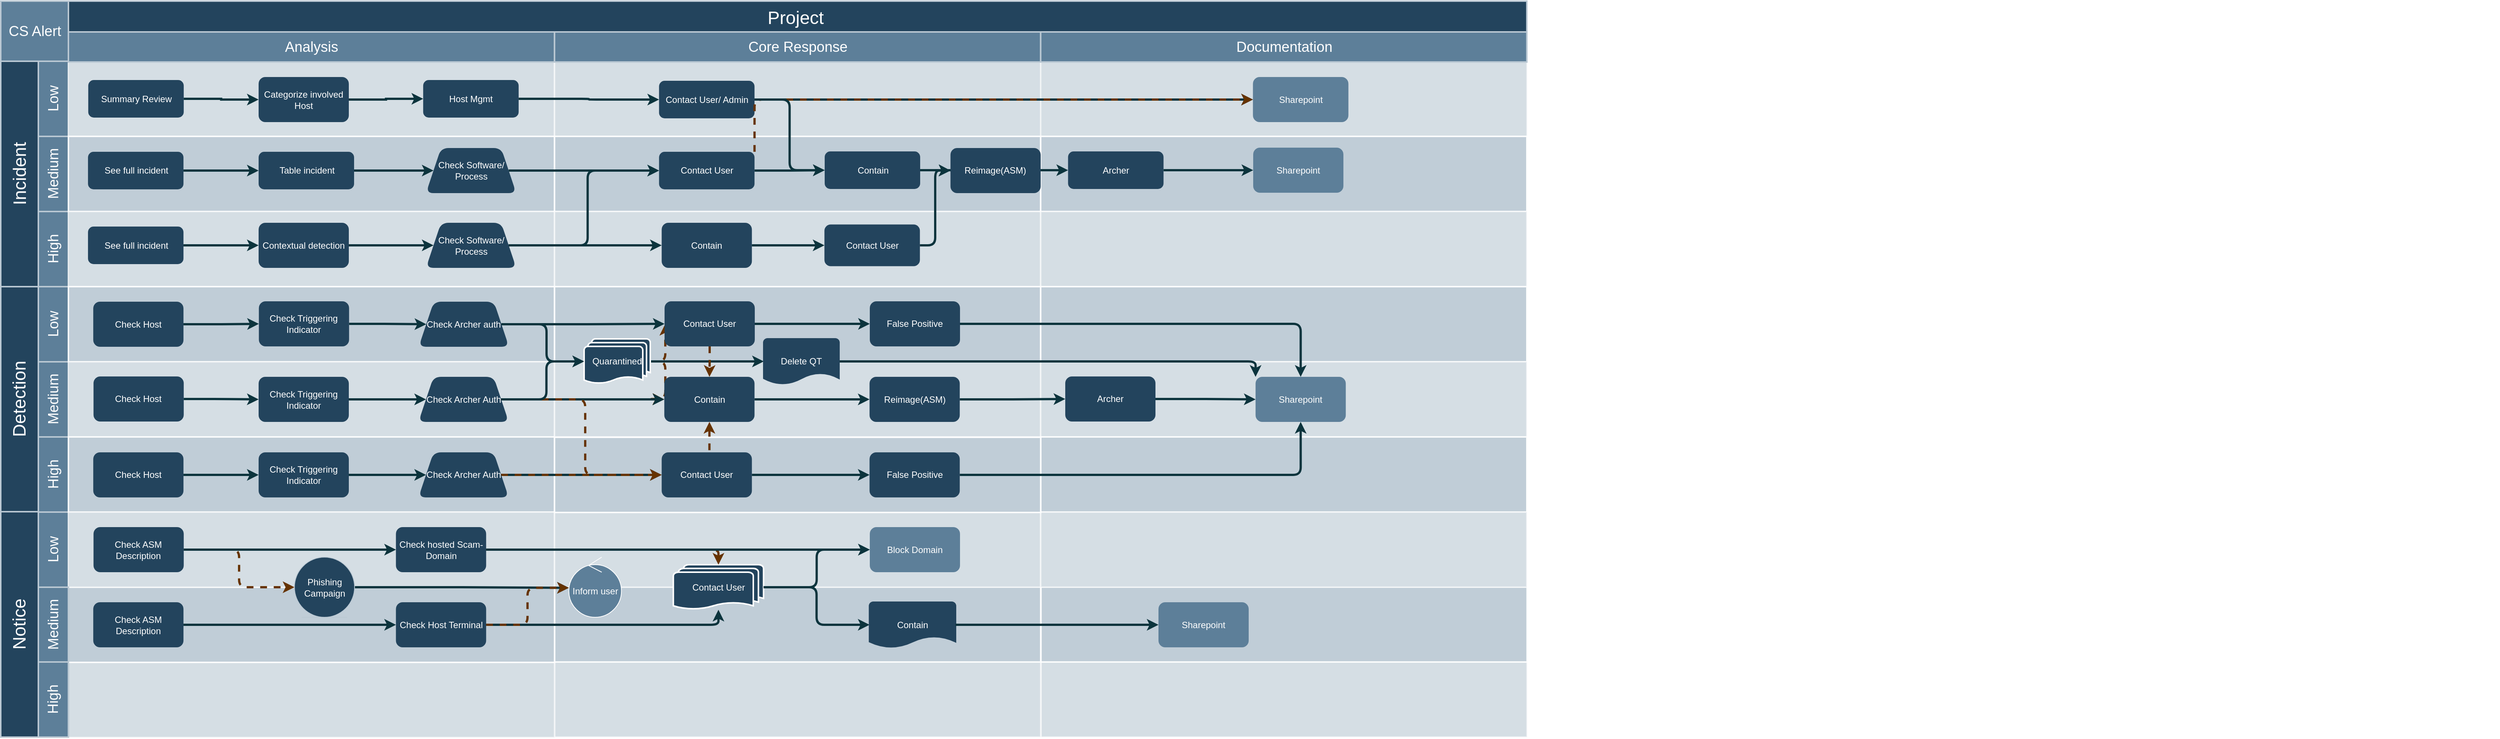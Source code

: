 <mxfile version="21.6.5" type="github">
  <diagram id="6a731a19-8d31-9384-78a2-239565b7b9f0" name="Page-1">
    <mxGraphModel dx="1195" dy="-175" grid="1" gridSize="10" guides="1" tooltips="1" connect="1" arrows="1" fold="1" page="1" pageScale="1" pageWidth="1169" pageHeight="827" background="none" math="0" shadow="0">
      <root>
        <mxCell id="0" />
        <mxCell id="1" parent="0" />
        <mxCell id="Bg-LwxP5u8JBHM3GzIbE-152" value="" style="strokeColor=#FFFFFF;fillColor=#BAC8D3;fontSize=18;strokeWidth=2;fontFamily=Helvetica;html=1;opacity=60;" vertex="1" parent="1">
          <mxGeometry x="1537.67" y="1730" width="646.667" height="100" as="geometry" />
        </mxCell>
        <mxCell id="Bg-LwxP5u8JBHM3GzIbE-149" value="" style="strokeColor=#FFFFFF;fillColor=#BAC8D3;fontSize=18;strokeWidth=2;fontFamily=Helvetica;html=1;opacity=90;" vertex="1" parent="1">
          <mxGeometry x="1537.67" y="1630" width="646.667" height="100" as="geometry" />
        </mxCell>
        <mxCell id="Bg-LwxP5u8JBHM3GzIbE-151" value="" style="strokeColor=#FFFFFF;fillColor=#BAC8D3;fontSize=18;strokeWidth=2;fontFamily=Helvetica;html=1;opacity=60;" vertex="1" parent="1">
          <mxGeometry x="890.67" y="1730" width="646.667" height="100" as="geometry" />
        </mxCell>
        <mxCell id="Bg-LwxP5u8JBHM3GzIbE-148" value="" style="strokeColor=#FFFFFF;fillColor=#BAC8D3;fontSize=18;strokeWidth=2;fontFamily=Helvetica;html=1;opacity=90;" vertex="1" parent="1">
          <mxGeometry x="890.67" y="1630" width="646.667" height="100" as="geometry" />
        </mxCell>
        <mxCell id="Bg-LwxP5u8JBHM3GzIbE-146" value="" style="strokeColor=#FFFFFF;fillColor=#BAC8D3;fontSize=18;strokeWidth=2;fontFamily=Helvetica;html=1;opacity=60;" vertex="1" parent="1">
          <mxGeometry x="244" y="1730.5" width="646.667" height="100" as="geometry" />
        </mxCell>
        <mxCell id="Bg-LwxP5u8JBHM3GzIbE-144" value="" style="strokeColor=#FFFFFF;fillColor=#BAC8D3;fontSize=18;strokeWidth=2;fontFamily=Helvetica;html=1;opacity=90;" vertex="1" parent="1">
          <mxGeometry x="244" y="1630.5" width="646.667" height="100" as="geometry" />
        </mxCell>
        <mxCell id="56" value="Project&#xa;" style="strokeColor=#BAC8D3;fillColor=#23445D;fontSize=24;strokeWidth=2;fontFamily=Helvetica;html=1;fontColor=#FFFFFF;fontStyle=0;spacingBottom=8;spacingRight=0;spacingLeft=83;" parent="1" vertex="1">
          <mxGeometry x="154" y="850.5" width="2030" height="80" as="geometry" />
        </mxCell>
        <mxCell id="57" value="Incident" style="strokeColor=#BAC8D3;fillColor=#23445D;fontSize=24;strokeWidth=2;horizontal=0;fontFamily=Helvetica;html=1;fontColor=#FFFFFF;fontStyle=0" parent="1" vertex="1">
          <mxGeometry x="154" y="930.5" width="50" height="300" as="geometry" />
        </mxCell>
        <mxCell id="58" value="Low" style="strokeColor=#BAC8D3;fillColor=#5d7f99;fontSize=19;strokeWidth=2;horizontal=0;fontFamily=Helvetica;html=1;labelBackgroundColor=none;fontColor=#FFFFFF;" parent="1" vertex="1">
          <mxGeometry x="204" y="930.5" width="40" height="100" as="geometry" />
        </mxCell>
        <mxCell id="59" value="CS Alert" style="strokeColor=#BAC8D3;fillColor=#5d7f99;fontSize=19;strokeWidth=2;fontFamily=Helvetica;html=1;labelBackgroundColor=none;fontColor=#FFFFFF;" parent="1" vertex="1">
          <mxGeometry x="154" y="850.5" width="90" height="80" as="geometry" />
        </mxCell>
        <mxCell id="60" value="Medium" style="strokeColor=#BAC8D3;fillColor=#5d7f99;fontSize=19;strokeWidth=2;horizontal=0;fontFamily=Helvetica;html=1;labelBackgroundColor=none;fontColor=#FFFFFF;" parent="1" vertex="1">
          <mxGeometry x="204" y="1030.5" width="40" height="100" as="geometry" />
        </mxCell>
        <mxCell id="61" value="High" style="strokeColor=#BAC8D3;fillColor=#5d7f99;fontSize=19;strokeWidth=2;horizontal=0;fontFamily=Helvetica;html=1;labelBackgroundColor=none;fontColor=#FFFFFF;" parent="1" vertex="1">
          <mxGeometry x="204" y="1130.5" width="40" height="100" as="geometry" />
        </mxCell>
        <mxCell id="62" value="Medium" style="strokeColor=#BAC8D3;fillColor=#5d7f99;fontSize=19;strokeWidth=2;horizontal=0;fontFamily=Helvetica;html=1;labelBackgroundColor=none;fontColor=#FFFFFF;" parent="1" vertex="1">
          <mxGeometry x="204" y="1330.5" width="40" height="100" as="geometry" />
        </mxCell>
        <mxCell id="63" value="Low" style="strokeColor=#BAC8D3;fillColor=#5d7f99;fontSize=19;strokeWidth=2;horizontal=0;fontFamily=Helvetica;html=1;labelBackgroundColor=none;fontColor=#FFFFFF;" parent="1" vertex="1">
          <mxGeometry x="204" y="1230.5" width="40" height="100" as="geometry" />
        </mxCell>
        <mxCell id="64" value="Detection" style="strokeColor=#BAC8D3;fillColor=#23445D;fontSize=24;strokeWidth=2;horizontal=0;fontFamily=Helvetica;html=1;fontColor=#FFFFFF;fontStyle=0" parent="1" vertex="1">
          <mxGeometry x="154" y="1230.5" width="50" height="299.5" as="geometry" />
        </mxCell>
        <mxCell id="65" value="Low" style="strokeColor=#BAC8D3;fillColor=#5d7f99;fontSize=19;strokeWidth=2;horizontal=0;fontFamily=Helvetica;html=1;labelBackgroundColor=none;fontColor=#FFFFFF;" parent="1" vertex="1">
          <mxGeometry x="204" y="1530.5" width="40" height="100" as="geometry" />
        </mxCell>
        <mxCell id="66" value="High" style="strokeColor=#BAC8D3;fillColor=#5d7f99;fontSize=19;strokeWidth=2;horizontal=0;fontFamily=Helvetica;html=1;labelBackgroundColor=none;fontColor=#FFFFFF;" parent="1" vertex="1">
          <mxGeometry x="204" y="1430.5" width="40" height="100" as="geometry" />
        </mxCell>
        <mxCell id="67" value="Notice" style="strokeColor=#BAC8D3;fillColor=#23445D;fontSize=24;strokeWidth=2;horizontal=0;fontFamily=Helvetica;html=1;fontColor=#FFFFFF;fontStyle=0" parent="1" vertex="1">
          <mxGeometry x="154" y="1530" width="50" height="300" as="geometry" />
        </mxCell>
        <mxCell id="68" value="" style="strokeColor=#FFFFFF;fillColor=#BAC8D3;fontSize=18;strokeWidth=2;fontFamily=Helvetica;html=1;opacity=60;" parent="1" vertex="1">
          <mxGeometry x="244" y="930.5" width="646.667" height="100" as="geometry" />
        </mxCell>
        <mxCell id="69" value="" style="strokeColor=#FFFFFF;fillColor=#BAC8D3;fontSize=18;strokeWidth=2;fontFamily=Helvetica;html=1;opacity=90;" parent="1" vertex="1">
          <mxGeometry x="244" y="1030.5" width="646.667" height="100" as="geometry" />
        </mxCell>
        <mxCell id="70" value="" style="strokeColor=#FFFFFF;fillColor=#BAC8D3;fontSize=18;strokeWidth=2;fontFamily=Helvetica;html=1;opacity=60;" parent="1" vertex="1">
          <mxGeometry x="244" y="1130.5" width="646.667" height="100" as="geometry" />
        </mxCell>
        <mxCell id="71" value="" style="strokeColor=#FFFFFF;fillColor=#BAC8D3;fontSize=18;strokeWidth=2;fontFamily=Helvetica;html=1;opacity=90;" parent="1" vertex="1">
          <mxGeometry x="244" y="1230.5" width="646.667" height="100" as="geometry" />
        </mxCell>
        <mxCell id="72" value="" style="strokeColor=#FFFFFF;fillColor=#BAC8D3;fontSize=18;strokeWidth=2;fontFamily=Helvetica;html=1;opacity=60;" parent="1" vertex="1">
          <mxGeometry x="244" y="1330.5" width="646.667" height="100" as="geometry" />
        </mxCell>
        <mxCell id="73" value="" style="strokeColor=#FFFFFF;fillColor=#BAC8D3;fontSize=18;strokeWidth=2;fontFamily=Helvetica;html=1;opacity=90;" parent="1" vertex="1">
          <mxGeometry x="244" y="1430.5" width="646.667" height="100" as="geometry" />
        </mxCell>
        <mxCell id="74" value="" style="strokeColor=#FFFFFF;fillColor=#BAC8D3;fontSize=18;strokeWidth=2;fontFamily=Helvetica;html=1;opacity=60;" parent="1" vertex="1">
          <mxGeometry x="244" y="1530.5" width="646.667" height="100" as="geometry" />
        </mxCell>
        <mxCell id="75" value="" style="strokeColor=#FFFFFF;fillColor=#BAC8D3;fontSize=18;strokeWidth=2;fontFamily=Helvetica;html=1;opacity=60;" parent="1" vertex="1">
          <mxGeometry x="890.667" y="930.5" width="647" height="100" as="geometry" />
        </mxCell>
        <mxCell id="76" value="" style="strokeColor=#FFFFFF;fillColor=#BAC8D3;fontSize=18;strokeWidth=2;fontFamily=Helvetica;html=1;opacity=90;" parent="1" vertex="1">
          <mxGeometry x="890.667" y="1030.5" width="646.667" height="100" as="geometry" />
        </mxCell>
        <mxCell id="77" value="" style="strokeColor=#FFFFFF;fillColor=#BAC8D3;fontSize=18;strokeWidth=2;fontFamily=Helvetica;html=1;opacity=60;" parent="1" vertex="1">
          <mxGeometry x="890.667" y="1130.5" width="646.667" height="100" as="geometry" />
        </mxCell>
        <mxCell id="78" value="" style="strokeColor=#FFFFFF;fillColor=#BAC8D3;fontSize=18;strokeWidth=2;fontFamily=Helvetica;html=1;opacity=90;" parent="1" vertex="1">
          <mxGeometry x="890.667" y="1230.5" width="646.667" height="100" as="geometry" />
        </mxCell>
        <mxCell id="79" value="" style="strokeColor=#FFFFFF;fillColor=#BAC8D3;fontSize=18;strokeWidth=2;fontFamily=Helvetica;html=1;opacity=60;" parent="1" vertex="1">
          <mxGeometry x="890.667" y="1330.5" width="646.667" height="100" as="geometry" />
        </mxCell>
        <mxCell id="81" value="" style="strokeColor=#FFFFFF;fillColor=#BAC8D3;fontSize=18;strokeWidth=2;fontFamily=Helvetica;html=1;opacity=60;fontStyle=4" parent="1" vertex="1">
          <mxGeometry x="890.667" y="1530.5" width="646.667" height="100" as="geometry" />
        </mxCell>
        <mxCell id="82" value="" style="strokeColor=#FFFFFF;fillColor=#BAC8D3;fontSize=18;strokeWidth=2;fontFamily=Helvetica;html=1;opacity=60;" parent="1" vertex="1">
          <mxGeometry x="1537.333" y="930.5" width="647" height="100" as="geometry" />
        </mxCell>
        <mxCell id="83" value="" style="strokeColor=#FFFFFF;fillColor=#BAC8D3;fontSize=18;strokeWidth=2;fontFamily=Helvetica;html=1;opacity=90;" parent="1" vertex="1">
          <mxGeometry x="1537.333" y="1030.5" width="646.667" height="100" as="geometry" />
        </mxCell>
        <mxCell id="84" value="" style="strokeColor=#FFFFFF;fillColor=#BAC8D3;fontSize=18;strokeWidth=2;fontFamily=Helvetica;html=1;opacity=60;" parent="1" vertex="1">
          <mxGeometry x="1537.333" y="1130.5" width="646.667" height="100" as="geometry" />
        </mxCell>
        <mxCell id="85" value="" style="strokeColor=#FFFFFF;fillColor=#BAC8D3;fontSize=18;strokeWidth=2;fontFamily=Helvetica;html=1;opacity=90;" parent="1" vertex="1">
          <mxGeometry x="1537.333" y="1230.5" width="646.667" height="100" as="geometry" />
        </mxCell>
        <mxCell id="86" value="" style="strokeColor=#FFFFFF;fillColor=#BAC8D3;fontSize=18;strokeWidth=2;fontFamily=Helvetica;html=1;opacity=60;" parent="1" vertex="1">
          <mxGeometry x="1537.333" y="1330.5" width="646.667" height="100" as="geometry" />
        </mxCell>
        <mxCell id="87" value="" style="strokeColor=#FFFFFF;fillColor=#BAC8D3;fontSize=18;strokeWidth=2;fontFamily=Helvetica;html=1;opacity=90;" parent="1" vertex="1">
          <mxGeometry x="1537.333" y="1430.5" width="646.667" height="100" as="geometry" />
        </mxCell>
        <mxCell id="88" value="" style="strokeColor=#FFFFFF;fillColor=#BAC8D3;fontSize=18;strokeWidth=2;fontFamily=Helvetica;html=1;opacity=60;fontStyle=4" parent="1" vertex="1">
          <mxGeometry x="1537.333" y="1530.5" width="646.667" height="100" as="geometry" />
        </mxCell>
        <mxCell id="Bg-LwxP5u8JBHM3GzIbE-156" value="" style="edgeStyle=orthogonalEdgeStyle;rounded=0;orthogonalLoop=1;jettySize=auto;html=1;strokeWidth=3;strokeColor=#0C343D;" edge="1" parent="1" source="90" target="Bg-LwxP5u8JBHM3GzIbE-155">
          <mxGeometry relative="1" as="geometry" />
        </mxCell>
        <mxCell id="90" value="&lt;font color=&quot;#FFFFFF&quot;&gt;Summary Review &lt;/font&gt;" style="rounded=1;fillColor=#23445D;strokeColor=none;strokeWidth=2;fontFamily=Helvetica;html=1;gradientColor=none;" parent="1" vertex="1">
          <mxGeometry x="270.395" y="955.5" width="127" height="50" as="geometry" />
        </mxCell>
        <mxCell id="91" value="&lt;font color=&quot;#FFFFFF&quot;&gt;Host Mgmt&lt;span style=&quot;white-space: pre;&quot;&gt;&lt;/span&gt;&lt;/font&gt;" style="rounded=1;fillColor=#23445D;strokeColor=none;strokeWidth=2;fontFamily=Helvetica;html=1;gradientColor=none;" parent="1" vertex="1">
          <mxGeometry x="715.905" y="955.5" width="127" height="50" as="geometry" />
        </mxCell>
        <mxCell id="Bg-LwxP5u8JBHM3GzIbE-256" value="" style="edgeStyle=orthogonalEdgeStyle;rounded=0;orthogonalLoop=1;jettySize=auto;html=1;strokeColor=#0C343D;strokeWidth=3;" edge="1" parent="1" source="97" target="Bg-LwxP5u8JBHM3GzIbE-255">
          <mxGeometry relative="1" as="geometry" />
        </mxCell>
        <mxCell id="97" value="&lt;font color=&quot;#FFFFFF&quot;&gt;Contain&lt;/font&gt;" style="rounded=1;fillColor=#23445D;strokeColor=none;strokeWidth=2;fontFamily=Helvetica;html=1;gradientColor=none;" parent="1" vertex="1">
          <mxGeometry x="1250.005" y="1050.5" width="127" height="50" as="geometry" />
        </mxCell>
        <mxCell id="Bg-LwxP5u8JBHM3GzIbE-413" style="edgeStyle=orthogonalEdgeStyle;rounded=1;orthogonalLoop=1;jettySize=auto;html=1;exitX=1;exitY=0.5;exitDx=0;exitDy=0;exitPerimeter=0;entryX=0;entryY=0.5;entryDx=0;entryDy=0;strokeColor=#663300;strokeWidth=3;dashed=1;" edge="1" parent="1" source="Bg-LwxP5u8JBHM3GzIbE-347" target="Bg-LwxP5u8JBHM3GzIbE-399">
          <mxGeometry relative="1" as="geometry" />
        </mxCell>
        <mxCell id="133" value="" style="edgeStyle=elbowEdgeStyle;elbow=horizontal;strokeWidth=3;strokeColor=#0C343D;fontFamily=Helvetica;html=1;" parent="1" source="97" target="108" edge="1">
          <mxGeometry x="6.449" y="830.5" width="131.973" height="100" as="geometry">
            <mxPoint x="6.449" y="930.5" as="sourcePoint" />
            <mxPoint x="138.422" y="830.5" as="targetPoint" />
          </mxGeometry>
        </mxCell>
        <mxCell id="140" value="" style="group" parent="1" vertex="1" connectable="0">
          <mxGeometry x="244" y="891.5" width="3233.33" height="819" as="geometry" />
        </mxCell>
        <mxCell id="80" value="" style="strokeColor=#FFFFFF;fillColor=#BAC8D3;fontSize=18;strokeWidth=2;fontFamily=Helvetica;html=1;opacity=90;" parent="140" vertex="1">
          <mxGeometry x="646.657" y="539.5" width="646.667" height="100" as="geometry" />
        </mxCell>
        <mxCell id="141" value="Analysis" style="strokeColor=#BAC8D3;fillColor=#5d7f99;fontSize=19;strokeWidth=2;fontFamily=Helvetica;html=1;labelBackgroundColor=none;fontColor=#FFFFFF;" parent="140" vertex="1">
          <mxGeometry width="646.666" height="40" as="geometry" />
        </mxCell>
        <mxCell id="142" value="Core Response" style="strokeColor=#BAC8D3;fillColor=#5d7f99;fontSize=19;strokeWidth=2;fontFamily=Helvetica;html=1;labelBackgroundColor=none;fontColor=#FFFFFF;" parent="140" vertex="1">
          <mxGeometry x="646.666" width="646.666" height="40" as="geometry" />
        </mxCell>
        <mxCell id="143" value="Reporting " style="strokeColor=#BAC8D3;fillColor=#5d7f99;fontSize=19;strokeWidth=2;fontFamily=Helvetica;html=1;labelBackgroundColor=none;fontColor=#FFFFFF;" parent="140" vertex="1">
          <mxGeometry x="1293.331" width="646.667" height="40" as="geometry" />
        </mxCell>
        <mxCell id="QCx148pyQ3E5ddYZ-PJV-160" value="" style="group" parent="140" vertex="1" connectable="0">
          <mxGeometry x="-0.01" width="646.667" height="40" as="geometry" />
        </mxCell>
        <mxCell id="QCx148pyQ3E5ddYZ-PJV-161" value="Analysis" style="strokeColor=#BAC8D3;fillColor=#5d7f99;fontSize=19;strokeWidth=2;fontFamily=Helvetica;html=1;labelBackgroundColor=none;fontColor=#FFFFFF;" parent="QCx148pyQ3E5ddYZ-PJV-160" vertex="1">
          <mxGeometry width="646.666" height="40" as="geometry" />
        </mxCell>
        <mxCell id="QCx148pyQ3E5ddYZ-PJV-162" value="Core Response" style="strokeColor=#BAC8D3;fillColor=#5d7f99;fontSize=19;strokeWidth=2;fontFamily=Helvetica;html=1;labelBackgroundColor=none;fontColor=#FFFFFF;" parent="QCx148pyQ3E5ddYZ-PJV-160" vertex="1">
          <mxGeometry x="646.666" width="646.666" height="40" as="geometry" />
        </mxCell>
        <mxCell id="QCx148pyQ3E5ddYZ-PJV-163" value="Documentation" style="strokeColor=#BAC8D3;fillColor=#5d7f99;fontSize=19;strokeWidth=2;fontFamily=Helvetica;html=1;labelBackgroundColor=none;fontColor=#FFFFFF;" parent="QCx148pyQ3E5ddYZ-PJV-160" vertex="1">
          <mxGeometry x="1293.331" width="646.667" height="40" as="geometry" />
        </mxCell>
        <mxCell id="Bg-LwxP5u8JBHM3GzIbE-155" value="&lt;font color=&quot;#FFFFFF&quot;&gt;Categorize involved Host&lt;/font&gt;" style="whiteSpace=wrap;html=1;fillColor=#23445D;strokeColor=none;rounded=1;strokeWidth=2;gradientColor=none;" vertex="1" parent="140">
          <mxGeometry x="253.005" y="60" width="120" height="60" as="geometry" />
        </mxCell>
        <mxCell id="Bg-LwxP5u8JBHM3GzIbE-203" value="" style="edgeStyle=orthogonalEdgeStyle;rounded=1;orthogonalLoop=1;jettySize=auto;html=1;strokeWidth=3;strokeColor=#0C343D;" edge="1" parent="140" source="Bg-LwxP5u8JBHM3GzIbE-158" target="Bg-LwxP5u8JBHM3GzIbE-202">
          <mxGeometry relative="1" as="geometry" />
        </mxCell>
        <mxCell id="Bg-LwxP5u8JBHM3GzIbE-158" value="&lt;font color=&quot;#FFFFFF&quot;&gt;See full incident &lt;/font&gt;" style="rounded=1;fillColor=#23445D;strokeColor=none;strokeWidth=2;fontFamily=Helvetica;html=1;gradientColor=none;" vertex="1" parent="140">
          <mxGeometry x="26.055" y="159.5" width="127" height="50" as="geometry" />
        </mxCell>
        <mxCell id="Bg-LwxP5u8JBHM3GzIbE-202" value="&lt;font color=&quot;#FFFFFF&quot;&gt;Table incident &lt;/font&gt;" style="rounded=1;fillColor=#23445D;strokeColor=none;strokeWidth=2;fontFamily=Helvetica;html=1;gradientColor=none;" vertex="1" parent="140">
          <mxGeometry x="253.005" y="159.5" width="127" height="50" as="geometry" />
        </mxCell>
        <mxCell id="Bg-LwxP5u8JBHM3GzIbE-204" value="&lt;font color=&quot;#FFFFFF&quot;&gt;Check Software/ Process&lt;/font&gt;" style="whiteSpace=wrap;html=1;fillColor=#23445D;strokeColor=none;rounded=1;strokeWidth=2;gradientColor=none;shape=trapezoid;perimeter=trapezoidPerimeter;fixedSize=1;" vertex="1" parent="140">
          <mxGeometry x="475.665" y="154.5" width="120" height="60" as="geometry" />
        </mxCell>
        <mxCell id="Bg-LwxP5u8JBHM3GzIbE-205" value="" style="edgeStyle=orthogonalEdgeStyle;rounded=0;orthogonalLoop=1;jettySize=auto;html=1;strokeColor=#0C343D;strokeWidth=3;" edge="1" parent="140" source="Bg-LwxP5u8JBHM3GzIbE-202" target="Bg-LwxP5u8JBHM3GzIbE-204">
          <mxGeometry relative="1" as="geometry" />
        </mxCell>
        <mxCell id="Bg-LwxP5u8JBHM3GzIbE-208" value="&lt;font color=&quot;#FFFFFF&quot;&gt;Contact User&lt;/font&gt;" style="rounded=1;fillColor=#23445D;strokeColor=none;strokeWidth=2;fontFamily=Helvetica;html=1;gradientColor=none;" vertex="1" parent="140">
          <mxGeometry x="785.665" y="159.5" width="127" height="50" as="geometry" />
        </mxCell>
        <mxCell id="Bg-LwxP5u8JBHM3GzIbE-209" value="" style="edgeStyle=orthogonalEdgeStyle;rounded=0;orthogonalLoop=1;jettySize=auto;html=1;strokeColor=#0C343D;strokeWidth=3;" edge="1" parent="140" source="Bg-LwxP5u8JBHM3GzIbE-204" target="Bg-LwxP5u8JBHM3GzIbE-208">
          <mxGeometry relative="1" as="geometry" />
        </mxCell>
        <mxCell id="98" value="&lt;font color=&quot;#FFFFFF&quot;&gt;Contact User/ Admin&lt;/font&gt;" style="rounded=1;fillColor=#23445D;strokeColor=none;strokeWidth=2;fontFamily=Helvetica;html=1;gradientColor=none;" parent="140" vertex="1">
          <mxGeometry x="785.661" y="65" width="127" height="50" as="geometry" />
        </mxCell>
        <mxCell id="Bg-LwxP5u8JBHM3GzIbE-215" value="&lt;font color=&quot;#FFFFFF&quot;&gt;See full incident &lt;/font&gt;" style="rounded=1;fillColor=#23445D;strokeColor=none;strokeWidth=2;fontFamily=Helvetica;html=1;gradientColor=none;" vertex="1" parent="140">
          <mxGeometry x="26.055" y="259" width="127" height="50" as="geometry" />
        </mxCell>
        <mxCell id="Bg-LwxP5u8JBHM3GzIbE-216" value="&lt;font color=&quot;#FFFFFF&quot;&gt;Contextual detection&lt;/font&gt;" style="whiteSpace=wrap;html=1;fillColor=#23445D;strokeColor=none;rounded=1;strokeWidth=2;gradientColor=none;" vertex="1" parent="140">
          <mxGeometry x="253.005" y="254" width="120" height="60" as="geometry" />
        </mxCell>
        <mxCell id="Bg-LwxP5u8JBHM3GzIbE-217" value="" style="edgeStyle=orthogonalEdgeStyle;rounded=0;orthogonalLoop=1;jettySize=auto;html=1;strokeColor=#0C343D;strokeWidth=3;" edge="1" parent="140" source="Bg-LwxP5u8JBHM3GzIbE-215" target="Bg-LwxP5u8JBHM3GzIbE-216">
          <mxGeometry relative="1" as="geometry" />
        </mxCell>
        <mxCell id="Bg-LwxP5u8JBHM3GzIbE-254" style="edgeStyle=orthogonalEdgeStyle;rounded=1;orthogonalLoop=1;jettySize=auto;html=1;exitX=1;exitY=0.5;exitDx=0;exitDy=0;entryX=0;entryY=0.5;entryDx=0;entryDy=0;strokeColor=#0C343D;strokeWidth=3;" edge="1" parent="140" source="Bg-LwxP5u8JBHM3GzIbE-218" target="Bg-LwxP5u8JBHM3GzIbE-208">
          <mxGeometry relative="1" as="geometry" />
        </mxCell>
        <mxCell id="Bg-LwxP5u8JBHM3GzIbE-218" value="&lt;font color=&quot;#FFFFFF&quot;&gt;Check Software/ Process&lt;/font&gt;" style="shape=trapezoid;perimeter=trapezoidPerimeter;whiteSpace=wrap;html=1;fixedSize=1;fillColor=#23445D;strokeColor=none;rounded=1;strokeWidth=2;gradientColor=none;" vertex="1" parent="140">
          <mxGeometry x="475.665" y="254" width="120" height="60" as="geometry" />
        </mxCell>
        <mxCell id="Bg-LwxP5u8JBHM3GzIbE-219" value="" style="edgeStyle=orthogonalEdgeStyle;rounded=0;orthogonalLoop=1;jettySize=auto;html=1;strokeColor=#0C343D;strokeWidth=3;" edge="1" parent="140" source="Bg-LwxP5u8JBHM3GzIbE-216" target="Bg-LwxP5u8JBHM3GzIbE-218">
          <mxGeometry relative="1" as="geometry" />
        </mxCell>
        <mxCell id="Bg-LwxP5u8JBHM3GzIbE-247" value="&lt;font color=&quot;#FFFFFF&quot;&gt;Contain&lt;/font&gt;" style="whiteSpace=wrap;html=1;fillColor=#23445D;strokeColor=none;rounded=1;strokeWidth=2;gradientColor=none;" vertex="1" parent="140">
          <mxGeometry x="789.165" y="254" width="120" height="60" as="geometry" />
        </mxCell>
        <mxCell id="Bg-LwxP5u8JBHM3GzIbE-257" style="edgeStyle=orthogonalEdgeStyle;rounded=1;orthogonalLoop=1;jettySize=auto;html=1;exitX=1;exitY=0.5;exitDx=0;exitDy=0;entryX=0;entryY=0.5;entryDx=0;entryDy=0;strokeWidth=3;strokeColor=#0C343D;" edge="1" parent="140" source="105" target="Bg-LwxP5u8JBHM3GzIbE-255">
          <mxGeometry relative="1" as="geometry" />
        </mxCell>
        <mxCell id="105" value="&lt;font color=&quot;#FFFFFF&quot;&gt;Contact User &lt;/font&gt;" style="rounded=1;fillColor=#23445D;strokeColor=none;strokeWidth=2;fontFamily=Helvetica;html=1;gradientColor=none;" parent="140" vertex="1">
          <mxGeometry x="1005.66" y="256.25" width="127" height="55.5" as="geometry" />
        </mxCell>
        <mxCell id="Bg-LwxP5u8JBHM3GzIbE-253" value="" style="edgeStyle=orthogonalEdgeStyle;rounded=0;orthogonalLoop=1;jettySize=auto;html=1;strokeColor=#0C343D;strokeWidth=3;" edge="1" parent="140" source="Bg-LwxP5u8JBHM3GzIbE-247" target="105">
          <mxGeometry relative="1" as="geometry" />
        </mxCell>
        <mxCell id="Bg-LwxP5u8JBHM3GzIbE-255" value="&lt;div&gt;&lt;font color=&quot;#FFFFFF&quot;&gt;Reimage(ASM)&lt;/font&gt;&lt;/div&gt;" style="whiteSpace=wrap;html=1;fillColor=#23445D;strokeColor=none;rounded=1;strokeWidth=2;gradientColor=none;" vertex="1" parent="140">
          <mxGeometry x="1173.335" y="154.5" width="120" height="60" as="geometry" />
        </mxCell>
        <mxCell id="111" value="&lt;font color=&quot;#FFFFFF&quot;&gt;Sharepoint &lt;/font&gt;" style="rounded=1;fillColor=#5D7F99;strokeColor=none;strokeWidth=2;gradientColor=none;fontFamily=Helvetica;html=1;" parent="140" vertex="1">
          <mxGeometry x="1575.66" y="60" width="127" height="60" as="geometry" />
        </mxCell>
        <mxCell id="135" value="" style="edgeStyle=elbowEdgeStyle;elbow=horizontal;strokeWidth=3;strokeColor=#0C343D;fontFamily=Helvetica;html=1;" parent="140" source="98" target="111" edge="1">
          <mxGeometry x="-237.891" y="-60.5" width="131.973" height="100" as="geometry">
            <mxPoint x="-237.891" y="39.5" as="sourcePoint" />
            <mxPoint x="-105.918" y="-60.5" as="targetPoint" />
          </mxGeometry>
        </mxCell>
        <mxCell id="Bg-LwxP5u8JBHM3GzIbE-259" style="edgeStyle=orthogonalEdgeStyle;rounded=1;orthogonalLoop=1;jettySize=auto;html=1;exitX=1;exitY=0;exitDx=0;exitDy=0;entryX=0;entryY=0.5;entryDx=0;entryDy=0;strokeColor=#663300;strokeWidth=3;dashed=1;" edge="1" parent="140" source="Bg-LwxP5u8JBHM3GzIbE-208" target="111">
          <mxGeometry relative="1" as="geometry" />
        </mxCell>
        <mxCell id="Bg-LwxP5u8JBHM3GzIbE-304" value="&lt;font color=&quot;#FFFFFF&quot;&gt;Check Host &lt;/font&gt;" style="whiteSpace=wrap;html=1;fillColor=#23445D;strokeColor=none;rounded=1;strokeWidth=2;gradientColor=none;" vertex="1" parent="140">
          <mxGeometry x="33.055" y="359" width="120" height="60" as="geometry" />
        </mxCell>
        <mxCell id="Bg-LwxP5u8JBHM3GzIbE-351" value="" style="edgeStyle=orthogonalEdgeStyle;rounded=0;orthogonalLoop=1;jettySize=auto;html=1;strokeColor=#0C343D;strokeWidth=3;" edge="1" parent="140" source="Bg-LwxP5u8JBHM3GzIbE-344" target="Bg-LwxP5u8JBHM3GzIbE-345">
          <mxGeometry relative="1" as="geometry" />
        </mxCell>
        <mxCell id="Bg-LwxP5u8JBHM3GzIbE-344" value="&lt;font color=&quot;#FFFFFF&quot;&gt;Check Triggering Indicator&lt;br&gt;&lt;/font&gt;" style="whiteSpace=wrap;html=1;fillColor=#23445D;strokeColor=none;rounded=1;strokeWidth=2;gradientColor=none;" vertex="1" parent="140">
          <mxGeometry x="253.005" y="459" width="120" height="60" as="geometry" />
        </mxCell>
        <mxCell id="Bg-LwxP5u8JBHM3GzIbE-401" style="edgeStyle=orthogonalEdgeStyle;rounded=0;orthogonalLoop=1;jettySize=auto;html=1;exitX=1;exitY=0.5;exitDx=0;exitDy=0;entryX=0;entryY=0.5;entryDx=0;entryDy=0;strokeColor=#0C343D;strokeWidth=3;" edge="1" parent="140" source="Bg-LwxP5u8JBHM3GzIbE-345" target="Bg-LwxP5u8JBHM3GzIbE-399">
          <mxGeometry relative="1" as="geometry" />
        </mxCell>
        <mxCell id="Bg-LwxP5u8JBHM3GzIbE-345" value="&lt;font color=&quot;#FFFFFF&quot;&gt;Check Archer Auth &lt;br&gt;&lt;/font&gt;" style="whiteSpace=wrap;html=1;fillColor=#23445D;strokeColor=none;rounded=1;strokeWidth=2;gradientColor=none;shape=trapezoid;perimeter=trapezoidPerimeter;fixedSize=1;" vertex="1" parent="140">
          <mxGeometry x="465.665" y="459" width="120" height="60" as="geometry" />
        </mxCell>
        <mxCell id="Bg-LwxP5u8JBHM3GzIbE-411" style="edgeStyle=orthogonalEdgeStyle;rounded=0;orthogonalLoop=1;jettySize=auto;html=1;exitX=1;exitY=0.5;exitDx=0;exitDy=0;entryX=0;entryY=0.5;entryDx=0;entryDy=0;strokeColor=#0C343D;strokeWidth=3;" edge="1" parent="140" source="Bg-LwxP5u8JBHM3GzIbE-399" target="Bg-LwxP5u8JBHM3GzIbE-409">
          <mxGeometry relative="1" as="geometry" />
        </mxCell>
        <mxCell id="Bg-LwxP5u8JBHM3GzIbE-399" value="&lt;font color=&quot;#FFFFFF&quot;&gt;Contain&lt;/font&gt;" style="whiteSpace=wrap;html=1;fillColor=#23445D;strokeColor=none;rounded=1;strokeWidth=2;gradientColor=none;" vertex="1" parent="140">
          <mxGeometry x="792.665" y="459" width="120" height="60" as="geometry" />
        </mxCell>
        <mxCell id="Bg-LwxP5u8JBHM3GzIbE-409" value="&lt;div&gt;&lt;font color=&quot;#FFFFFF&quot;&gt;Reimage(ASM)&lt;/font&gt;&lt;/div&gt;" style="whiteSpace=wrap;html=1;fillColor=#23445D;strokeColor=none;rounded=1;strokeWidth=2;gradientColor=none;" vertex="1" parent="140">
          <mxGeometry x="1065.665" y="459" width="120" height="60" as="geometry" />
        </mxCell>
        <mxCell id="Bg-LwxP5u8JBHM3GzIbE-249" value="" style="edgeStyle=orthogonalEdgeStyle;rounded=0;orthogonalLoop=1;jettySize=auto;html=1;strokeColor=#0C343D;strokeWidth=3;" edge="1" parent="140" source="Bg-LwxP5u8JBHM3GzIbE-218" target="Bg-LwxP5u8JBHM3GzIbE-247">
          <mxGeometry relative="1" as="geometry" />
        </mxCell>
        <mxCell id="Bg-LwxP5u8JBHM3GzIbE-422" value="&lt;font color=&quot;#FFFFFF&quot;&gt;Sharepoint&lt;/font&gt;" style="whiteSpace=wrap;html=1;fillColor=#5D7F99;strokeColor=none;rounded=1;strokeWidth=2;gradientColor=none;" vertex="1" parent="140">
          <mxGeometry x="1579.165" y="459" width="120" height="60" as="geometry" />
        </mxCell>
        <mxCell id="Bg-LwxP5u8JBHM3GzIbE-522" value="" style="edgeStyle=orthogonalEdgeStyle;rounded=1;orthogonalLoop=1;jettySize=auto;html=1;strokeColor=#0C343D;strokeWidth=3;" edge="1" parent="140" source="Bg-LwxP5u8JBHM3GzIbE-473" target="Bg-LwxP5u8JBHM3GzIbE-519">
          <mxGeometry relative="1" as="geometry" />
        </mxCell>
        <mxCell id="Bg-LwxP5u8JBHM3GzIbE-473" value="&lt;font color=&quot;#FFFFFF&quot;&gt;Check Host &lt;/font&gt;" style="whiteSpace=wrap;html=1;fillColor=#23445D;strokeColor=none;rounded=1;strokeWidth=2;gradientColor=none;" vertex="1" parent="140">
          <mxGeometry x="33.055" y="559.5" width="120" height="60" as="geometry" />
        </mxCell>
        <mxCell id="Bg-LwxP5u8JBHM3GzIbE-521" value="" style="edgeStyle=orthogonalEdgeStyle;rounded=1;orthogonalLoop=1;jettySize=auto;html=1;strokeColor=#0C343D;strokeWidth=3;" edge="1" parent="140" source="Bg-LwxP5u8JBHM3GzIbE-519" target="Bg-LwxP5u8JBHM3GzIbE-520">
          <mxGeometry relative="1" as="geometry" />
        </mxCell>
        <mxCell id="Bg-LwxP5u8JBHM3GzIbE-519" value="&lt;font color=&quot;#FFFFFF&quot;&gt;Check Triggering Indicator&lt;br&gt;&lt;/font&gt;" style="whiteSpace=wrap;html=1;fillColor=#23445D;strokeColor=none;rounded=1;strokeWidth=2;gradientColor=none;" vertex="1" parent="140">
          <mxGeometry x="253.005" y="559.5" width="120" height="60" as="geometry" />
        </mxCell>
        <mxCell id="Bg-LwxP5u8JBHM3GzIbE-525" style="edgeStyle=orthogonalEdgeStyle;rounded=1;orthogonalLoop=1;jettySize=auto;html=1;exitX=1;exitY=0.5;exitDx=0;exitDy=0;entryX=0;entryY=0.5;entryDx=0;entryDy=0;strokeColor=#0C343D;strokeWidth=3;" edge="1" parent="140" source="Bg-LwxP5u8JBHM3GzIbE-520" target="Bg-LwxP5u8JBHM3GzIbE-524">
          <mxGeometry relative="1" as="geometry" />
        </mxCell>
        <mxCell id="Bg-LwxP5u8JBHM3GzIbE-523" style="edgeStyle=orthogonalEdgeStyle;rounded=1;orthogonalLoop=1;jettySize=auto;html=1;exitX=1;exitY=0.5;exitDx=0;exitDy=0;entryX=0.5;entryY=1;entryDx=0;entryDy=0;strokeColor=#663300;strokeWidth=3;dashed=1;" edge="1" parent="140" source="Bg-LwxP5u8JBHM3GzIbE-520" target="Bg-LwxP5u8JBHM3GzIbE-399">
          <mxGeometry relative="1" as="geometry" />
        </mxCell>
        <mxCell id="Bg-LwxP5u8JBHM3GzIbE-520" value="&lt;font color=&quot;#FFFFFF&quot;&gt;Check Archer Auth &lt;br&gt;&lt;/font&gt;" style="whiteSpace=wrap;html=1;fillColor=#23445D;strokeColor=none;rounded=1;strokeWidth=2;gradientColor=none;shape=trapezoid;perimeter=trapezoidPerimeter;fixedSize=1;" vertex="1" parent="140">
          <mxGeometry x="465.665" y="559.5" width="120" height="60" as="geometry" />
        </mxCell>
        <mxCell id="Bg-LwxP5u8JBHM3GzIbE-527" style="edgeStyle=orthogonalEdgeStyle;rounded=1;orthogonalLoop=1;jettySize=auto;html=1;exitX=1;exitY=0.5;exitDx=0;exitDy=0;entryX=0;entryY=0.5;entryDx=0;entryDy=0;strokeColor=#0C343D;strokeWidth=3;" edge="1" parent="140" source="Bg-LwxP5u8JBHM3GzIbE-524" target="Bg-LwxP5u8JBHM3GzIbE-526">
          <mxGeometry relative="1" as="geometry" />
        </mxCell>
        <mxCell id="Bg-LwxP5u8JBHM3GzIbE-524" value="&lt;font color=&quot;#FFFFFF&quot;&gt;Contact User&lt;/font&gt;" style="whiteSpace=wrap;html=1;fillColor=#23445D;strokeColor=none;rounded=1;strokeWidth=2;gradientColor=none;" vertex="1" parent="140">
          <mxGeometry x="789.165" y="559.5" width="120" height="60" as="geometry" />
        </mxCell>
        <mxCell id="Bg-LwxP5u8JBHM3GzIbE-528" style="edgeStyle=orthogonalEdgeStyle;rounded=1;orthogonalLoop=1;jettySize=auto;html=1;exitX=1;exitY=0.5;exitDx=0;exitDy=0;entryX=0.5;entryY=1;entryDx=0;entryDy=0;strokeColor=#0C343D;strokeWidth=3;" edge="1" parent="140" source="Bg-LwxP5u8JBHM3GzIbE-526" target="Bg-LwxP5u8JBHM3GzIbE-422">
          <mxGeometry relative="1" as="geometry" />
        </mxCell>
        <mxCell id="Bg-LwxP5u8JBHM3GzIbE-526" value="&lt;font color=&quot;#FFFFFF&quot;&gt;False Positive&lt;/font&gt;" style="whiteSpace=wrap;html=1;fillColor=#23445D;strokeColor=none;rounded=1;strokeWidth=2;gradientColor=none;" vertex="1" parent="140">
          <mxGeometry x="1065.665" y="559.5" width="120" height="60" as="geometry" />
        </mxCell>
        <mxCell id="Bg-LwxP5u8JBHM3GzIbE-559" style="edgeStyle=orthogonalEdgeStyle;rounded=1;orthogonalLoop=1;jettySize=auto;html=1;exitX=1;exitY=0.5;exitDx=0;exitDy=0;exitPerimeter=0;entryX=0;entryY=0.5;entryDx=0;entryDy=0;entryPerimeter=0;strokeColor=#0C343D;strokeWidth=3;" edge="1" parent="140" source="Bg-LwxP5u8JBHM3GzIbE-530" target="Bg-LwxP5u8JBHM3GzIbE-548">
          <mxGeometry relative="1" as="geometry" />
        </mxCell>
        <mxCell id="Bg-LwxP5u8JBHM3GzIbE-530" value="&lt;font color=&quot;#FFFFFF&quot;&gt;Contact User&lt;/font&gt;" style="whiteSpace=wrap;html=1;fillColor=#23445D;strokeColor=#FFFFFF;rounded=1;strokeWidth=2;gradientColor=none;shape=mxgraph.flowchart.multi-document;" vertex="1" parent="140">
          <mxGeometry x="804.665" y="709" width="120" height="60" as="geometry" />
        </mxCell>
        <mxCell id="Bg-LwxP5u8JBHM3GzIbE-536" style="edgeStyle=orthogonalEdgeStyle;rounded=1;orthogonalLoop=1;jettySize=auto;html=1;exitX=1;exitY=0.5;exitDx=0;exitDy=0;entryX=0;entryY=0.5;entryDx=0;entryDy=0;strokeColor=#663300;strokeWidth=3;dashed=1;" edge="1" parent="140" source="Bg-LwxP5u8JBHM3GzIbE-345" target="Bg-LwxP5u8JBHM3GzIbE-524">
          <mxGeometry relative="1" as="geometry" />
        </mxCell>
        <mxCell id="Bg-LwxP5u8JBHM3GzIbE-538" value="&lt;font color=&quot;#FFFFFF&quot;&gt;Inform user&lt;/font&gt;" style="ellipse;shape=umlControl;whiteSpace=wrap;html=1;fillColor=#5D7F99;strokeColor=#FFFFFF;" vertex="1" parent="140">
          <mxGeometry x="665.66" y="699" width="70" height="80" as="geometry" />
        </mxCell>
        <mxCell id="Bg-LwxP5u8JBHM3GzIbE-539" style="edgeStyle=orthogonalEdgeStyle;rounded=0;orthogonalLoop=1;jettySize=auto;html=1;exitX=1;exitY=0.5;exitDx=0;exitDy=0;entryX=0;entryY=0.51;entryDx=0;entryDy=0;entryPerimeter=0;strokeColor=#0C343D;strokeWidth=3;" edge="1" parent="140" source="Bg-LwxP5u8JBHM3GzIbE-534" target="Bg-LwxP5u8JBHM3GzIbE-538">
          <mxGeometry relative="1" as="geometry" />
        </mxCell>
        <mxCell id="Bg-LwxP5u8JBHM3GzIbE-534" value="&lt;font color=&quot;#FFFFFF&quot;&gt;Phishing Campaign&lt;/font&gt;" style="ellipse;shape=umlEntity;whiteSpace=wrap;html=1;fillColor=#23445D;strokeColor=#BAC8D3;" vertex="1" parent="140">
          <mxGeometry x="300.66" y="699" width="80" height="80" as="geometry" />
        </mxCell>
        <mxCell id="Bg-LwxP5u8JBHM3GzIbE-558" style="edgeStyle=orthogonalEdgeStyle;rounded=1;orthogonalLoop=1;jettySize=auto;html=1;exitX=1;exitY=0.5;exitDx=0;exitDy=0;entryX=0.5;entryY=0;entryDx=0;entryDy=0;entryPerimeter=0;dashed=1;strokeColor=#663300;strokeWidth=3;" edge="1" parent="140" source="Bg-LwxP5u8JBHM3GzIbE-540" target="Bg-LwxP5u8JBHM3GzIbE-530">
          <mxGeometry relative="1" as="geometry" />
        </mxCell>
        <mxCell id="Bg-LwxP5u8JBHM3GzIbE-540" value="&lt;font color=&quot;#FFFFFF&quot;&gt;Check hosted Scam- Domain&lt;/font&gt;" style="whiteSpace=wrap;html=1;fillColor=#23445D;strokeColor=none;rounded=1;strokeWidth=2;gradientColor=none;" vertex="1" parent="140">
          <mxGeometry x="435.665" y="659" width="120" height="60" as="geometry" />
        </mxCell>
        <mxCell id="Bg-LwxP5u8JBHM3GzIbE-542" value="&lt;font color=&quot;#FFFFFF&quot;&gt;Check ASM Description &lt;/font&gt;" style="whiteSpace=wrap;html=1;fillColor=#23445D;strokeColor=none;rounded=1;strokeWidth=2;gradientColor=none;" vertex="1" parent="140">
          <mxGeometry x="33.055" y="759" width="120" height="60" as="geometry" />
        </mxCell>
        <mxCell id="Bg-LwxP5u8JBHM3GzIbE-547" style="edgeStyle=orthogonalEdgeStyle;orthogonalLoop=1;jettySize=auto;html=1;exitX=1;exitY=0.5;exitDx=0;exitDy=0;entryX=0.5;entryY=1;entryDx=0;entryDy=0;strokeColor=#0C343D;strokeWidth=3;rounded=1;" edge="1" parent="140" source="Bg-LwxP5u8JBHM3GzIbE-545" target="Bg-LwxP5u8JBHM3GzIbE-530">
          <mxGeometry relative="1" as="geometry" />
        </mxCell>
        <mxCell id="Bg-LwxP5u8JBHM3GzIbE-552" style="edgeStyle=orthogonalEdgeStyle;rounded=1;orthogonalLoop=1;jettySize=auto;html=1;exitX=1;exitY=0.5;exitDx=0;exitDy=0;entryX=0;entryY=0.51;entryDx=0;entryDy=0;entryPerimeter=0;strokeColor=#663300;strokeWidth=3;dashed=1;" edge="1" parent="140" source="Bg-LwxP5u8JBHM3GzIbE-545" target="Bg-LwxP5u8JBHM3GzIbE-538">
          <mxGeometry relative="1" as="geometry" />
        </mxCell>
        <mxCell id="Bg-LwxP5u8JBHM3GzIbE-545" value="&lt;font color=&quot;#FFFFFF&quot;&gt;Check Host Terminal &lt;/font&gt;" style="whiteSpace=wrap;html=1;fillColor=#23445D;strokeColor=none;rounded=1;strokeWidth=2;gradientColor=none;" vertex="1" parent="140">
          <mxGeometry x="435.665" y="759" width="120" height="60" as="geometry" />
        </mxCell>
        <mxCell id="Bg-LwxP5u8JBHM3GzIbE-546" style="edgeStyle=orthogonalEdgeStyle;rounded=0;orthogonalLoop=1;jettySize=auto;html=1;exitX=1;exitY=0.5;exitDx=0;exitDy=0;entryX=0;entryY=0.5;entryDx=0;entryDy=0;strokeColor=#0C343D;strokeWidth=3;" edge="1" parent="140" source="Bg-LwxP5u8JBHM3GzIbE-542" target="Bg-LwxP5u8JBHM3GzIbE-545">
          <mxGeometry relative="1" as="geometry" />
        </mxCell>
        <mxCell id="Bg-LwxP5u8JBHM3GzIbE-548" value="&lt;font color=&quot;#FFFFFF&quot;&gt;Contain &lt;/font&gt;" style="strokeWidth=2;html=1;shape=mxgraph.flowchart.document2;whiteSpace=wrap;size=0.25;fillColor=#23445D;strokeColor=#23445D;" vertex="1" parent="140">
          <mxGeometry x="1065.66" y="759" width="114.34" height="60" as="geometry" />
        </mxCell>
        <mxCell id="Bg-LwxP5u8JBHM3GzIbE-211" value="" style="edgeStyle=orthogonalEdgeStyle;rounded=0;orthogonalLoop=1;jettySize=auto;html=1;strokeWidth=3;strokeColor=#0C343D;" edge="1" parent="1" source="108" target="Bg-LwxP5u8JBHM3GzIbE-210">
          <mxGeometry relative="1" as="geometry" />
        </mxCell>
        <mxCell id="108" value="&lt;font color=&quot;#FFFFFF&quot;&gt;Archer &lt;/font&gt;" style="rounded=1;fillColor=#23445D;strokeColor=none;strokeWidth=2;gradientColor=none;fontFamily=Helvetica;html=1;" parent="1" vertex="1">
          <mxGeometry x="1573.728" y="1050.5" width="127" height="50" as="geometry" />
        </mxCell>
        <mxCell id="122" value="" style="edgeStyle=elbowEdgeStyle;elbow=horizontal;strokeWidth=3;strokeColor=#0C343D;fontFamily=Helvetica;html=1;" parent="1" source="91" target="98" edge="1">
          <mxGeometry x="6.449" y="830.5" width="131.973" height="100" as="geometry">
            <mxPoint x="6.449" y="930.5" as="sourcePoint" />
            <mxPoint x="138.422" y="830.5" as="targetPoint" />
          </mxGeometry>
        </mxCell>
        <mxCell id="Bg-LwxP5u8JBHM3GzIbE-145" value="Medium" style="strokeColor=#BAC8D3;fillColor=#5d7f99;fontSize=19;strokeWidth=2;horizontal=0;fontFamily=Helvetica;html=1;labelBackgroundColor=none;fontColor=#FFFFFF;" vertex="1" parent="1">
          <mxGeometry x="204" y="1630.5" width="40" height="100" as="geometry" />
        </mxCell>
        <mxCell id="Bg-LwxP5u8JBHM3GzIbE-147" value="High" style="strokeColor=#BAC8D3;fillColor=#5d7f99;fontSize=19;strokeWidth=2;horizontal=0;fontFamily=Helvetica;html=1;labelBackgroundColor=none;fontColor=#FFFFFF;" vertex="1" parent="1">
          <mxGeometry x="204" y="1730" width="40" height="100" as="geometry" />
        </mxCell>
        <mxCell id="Bg-LwxP5u8JBHM3GzIbE-157" value="" style="edgeStyle=orthogonalEdgeStyle;rounded=0;orthogonalLoop=1;jettySize=auto;html=1;strokeWidth=3;strokeColor=#0C343D;" edge="1" parent="1" source="Bg-LwxP5u8JBHM3GzIbE-155" target="91">
          <mxGeometry relative="1" as="geometry" />
        </mxCell>
        <mxCell id="Bg-LwxP5u8JBHM3GzIbE-210" value="&lt;font color=&quot;#FFFFFF&quot;&gt;&lt;span style=&quot;background-color: transparent;&quot;&gt;Sharepoint&lt;/span&gt;&lt;/font&gt;" style="whiteSpace=wrap;html=1;fillColor=#5D7F99;strokeColor=none;rounded=1;strokeWidth=2;gradientColor=none;" vertex="1" parent="1">
          <mxGeometry x="1819.998" y="1045.5" width="120" height="60" as="geometry" />
        </mxCell>
        <mxCell id="Bg-LwxP5u8JBHM3GzIbE-212" value="" style="edgeStyle=orthogonalEdgeStyle;rounded=0;orthogonalLoop=1;jettySize=auto;html=1;strokeColor=#0C343D;strokeWidth=3;" edge="1" parent="1" source="Bg-LwxP5u8JBHM3GzIbE-208" target="97">
          <mxGeometry relative="1" as="geometry" />
        </mxCell>
        <mxCell id="Bg-LwxP5u8JBHM3GzIbE-214" style="edgeStyle=orthogonalEdgeStyle;rounded=1;orthogonalLoop=1;jettySize=auto;html=1;exitX=1;exitY=0.5;exitDx=0;exitDy=0;entryX=0;entryY=0.5;entryDx=0;entryDy=0;strokeColor=#0C343D;strokeWidth=3;" edge="1" parent="1" source="98" target="97">
          <mxGeometry relative="1" as="geometry" />
        </mxCell>
        <mxCell id="Bg-LwxP5u8JBHM3GzIbE-350" value="" style="edgeStyle=orthogonalEdgeStyle;rounded=0;orthogonalLoop=1;jettySize=auto;html=1;strokeColor=#0C343D;strokeWidth=3;" edge="1" parent="1" source="Bg-LwxP5u8JBHM3GzIbE-303" target="Bg-LwxP5u8JBHM3GzIbE-305">
          <mxGeometry relative="1" as="geometry" />
        </mxCell>
        <mxCell id="Bg-LwxP5u8JBHM3GzIbE-303" value="&lt;font color=&quot;#FFFFFF&quot;&gt;Check Triggering Indicator &lt;/font&gt;" style="whiteSpace=wrap;html=1;fillColor=#23445D;strokeColor=none;rounded=1;strokeWidth=2;gradientColor=none;" vertex="1" parent="1">
          <mxGeometry x="497.345" y="1250" width="120" height="60" as="geometry" />
        </mxCell>
        <mxCell id="Bg-LwxP5u8JBHM3GzIbE-348" value="" style="edgeStyle=orthogonalEdgeStyle;orthogonalLoop=1;jettySize=auto;html=1;strokeColor=#0C343D;strokeWidth=3;rounded=1;" edge="1" parent="1" source="Bg-LwxP5u8JBHM3GzIbE-305" target="Bg-LwxP5u8JBHM3GzIbE-347">
          <mxGeometry relative="1" as="geometry" />
        </mxCell>
        <mxCell id="Bg-LwxP5u8JBHM3GzIbE-400" style="edgeStyle=orthogonalEdgeStyle;rounded=0;orthogonalLoop=1;jettySize=auto;html=1;exitX=1;exitY=0.5;exitDx=0;exitDy=0;entryX=0;entryY=0.5;entryDx=0;entryDy=0;strokeColor=#0C343D;strokeWidth=3;" edge="1" parent="1" source="Bg-LwxP5u8JBHM3GzIbE-305" target="Bg-LwxP5u8JBHM3GzIbE-398">
          <mxGeometry relative="1" as="geometry" />
        </mxCell>
        <mxCell id="Bg-LwxP5u8JBHM3GzIbE-305" value="&lt;font color=&quot;#FFFFFF&quot;&gt;Check Archer auth&lt;br&gt;&lt;/font&gt;" style="whiteSpace=wrap;html=1;fillColor=#23445D;strokeColor=none;rounded=1;strokeWidth=2;gradientColor=none;shape=trapezoid;perimeter=trapezoidPerimeter;fixedSize=1;" vertex="1" parent="1">
          <mxGeometry x="710.005" y="1250.5" width="120" height="60" as="geometry" />
        </mxCell>
        <mxCell id="Bg-LwxP5u8JBHM3GzIbE-352" value="" style="edgeStyle=orthogonalEdgeStyle;rounded=1;orthogonalLoop=1;jettySize=auto;html=1;strokeColor=#0C343D;strokeWidth=3;" edge="1" parent="1" source="Bg-LwxP5u8JBHM3GzIbE-343" target="Bg-LwxP5u8JBHM3GzIbE-344">
          <mxGeometry relative="1" as="geometry" />
        </mxCell>
        <mxCell id="Bg-LwxP5u8JBHM3GzIbE-343" value="&lt;font color=&quot;#FFFFFF&quot;&gt;Check Host &lt;/font&gt;" style="whiteSpace=wrap;html=1;fillColor=#23445D;strokeColor=none;rounded=1;strokeWidth=2;gradientColor=none;" vertex="1" parent="1">
          <mxGeometry x="277.395" y="1350" width="120" height="60" as="geometry" />
        </mxCell>
        <mxCell id="Bg-LwxP5u8JBHM3GzIbE-404" value="" style="edgeStyle=orthogonalEdgeStyle;rounded=1;orthogonalLoop=1;jettySize=auto;html=1;strokeColor=#663300;strokeWidth=3;dashed=1;" edge="1" parent="1" source="Bg-LwxP5u8JBHM3GzIbE-347" target="Bg-LwxP5u8JBHM3GzIbE-398">
          <mxGeometry relative="1" as="geometry" />
        </mxCell>
        <mxCell id="Bg-LwxP5u8JBHM3GzIbE-405" style="edgeStyle=orthogonalEdgeStyle;rounded=0;orthogonalLoop=1;jettySize=auto;html=1;exitX=1;exitY=0.5;exitDx=0;exitDy=0;exitPerimeter=0;entryX=0;entryY=0.5;entryDx=0;entryDy=0;entryPerimeter=0;strokeColor=#0C343D;strokeWidth=3;" edge="1" parent="1" source="Bg-LwxP5u8JBHM3GzIbE-347" target="Bg-LwxP5u8JBHM3GzIbE-403">
          <mxGeometry relative="1" as="geometry" />
        </mxCell>
        <mxCell id="Bg-LwxP5u8JBHM3GzIbE-347" value="&lt;font color=&quot;#FFFFFF&quot;&gt;Quarantined&lt;/font&gt;" style="strokeWidth=2;html=1;shape=mxgraph.flowchart.multi-document;whiteSpace=wrap;fillColor=#23445D;strokeColor=#FFFFFF;" vertex="1" parent="1">
          <mxGeometry x="930" y="1300" width="88" height="60" as="geometry" />
        </mxCell>
        <mxCell id="Bg-LwxP5u8JBHM3GzIbE-349" value="" style="edgeStyle=orthogonalEdgeStyle;orthogonalLoop=1;jettySize=auto;html=1;strokeColor=#0C343D;strokeWidth=3;rounded=1;" edge="1" parent="1" source="Bg-LwxP5u8JBHM3GzIbE-345" target="Bg-LwxP5u8JBHM3GzIbE-347">
          <mxGeometry relative="1" as="geometry" />
        </mxCell>
        <mxCell id="Bg-LwxP5u8JBHM3GzIbE-353" value="" style="edgeStyle=orthogonalEdgeStyle;rounded=0;orthogonalLoop=1;jettySize=auto;html=1;strokeColor=#0C343D;strokeWidth=3;" edge="1" parent="1" source="Bg-LwxP5u8JBHM3GzIbE-304" target="Bg-LwxP5u8JBHM3GzIbE-303">
          <mxGeometry relative="1" as="geometry" />
        </mxCell>
        <mxCell id="Bg-LwxP5u8JBHM3GzIbE-408" style="edgeStyle=orthogonalEdgeStyle;rounded=1;orthogonalLoop=1;jettySize=auto;html=1;exitX=1;exitY=0.5;exitDx=0;exitDy=0;entryX=0;entryY=0.5;entryDx=0;entryDy=0;strokeColor=#0C343D;strokeWidth=3;" edge="1" parent="1" source="Bg-LwxP5u8JBHM3GzIbE-398" target="Bg-LwxP5u8JBHM3GzIbE-406">
          <mxGeometry relative="1" as="geometry" />
        </mxCell>
        <mxCell id="Bg-LwxP5u8JBHM3GzIbE-412" value="" style="edgeStyle=orthogonalEdgeStyle;rounded=0;orthogonalLoop=1;jettySize=auto;html=1;strokeColor=#663300;strokeWidth=3;dashed=1;" edge="1" parent="1" source="Bg-LwxP5u8JBHM3GzIbE-398" target="Bg-LwxP5u8JBHM3GzIbE-399">
          <mxGeometry relative="1" as="geometry" />
        </mxCell>
        <mxCell id="Bg-LwxP5u8JBHM3GzIbE-398" value="&lt;font color=&quot;#FFFFFF&quot;&gt;Contact User&lt;/font&gt;" style="whiteSpace=wrap;html=1;fillColor=#23445D;strokeColor=none;rounded=1;strokeWidth=2;gradientColor=none;" vertex="1" parent="1">
          <mxGeometry x="1037.005" y="1250" width="120" height="60" as="geometry" />
        </mxCell>
        <mxCell id="Bg-LwxP5u8JBHM3GzIbE-427" style="edgeStyle=orthogonalEdgeStyle;rounded=1;orthogonalLoop=1;jettySize=auto;html=1;exitX=1;exitY=0.5;exitDx=0;exitDy=0;exitPerimeter=0;entryX=0;entryY=0;entryDx=0;entryDy=0;strokeColor=#0C343D;strokeWidth=3;" edge="1" parent="1" source="Bg-LwxP5u8JBHM3GzIbE-403" target="Bg-LwxP5u8JBHM3GzIbE-422">
          <mxGeometry relative="1" as="geometry" />
        </mxCell>
        <mxCell id="Bg-LwxP5u8JBHM3GzIbE-403" value="&lt;font color=&quot;#FFFFFF&quot;&gt;Delete QT&lt;/font&gt;" style="strokeWidth=2;html=1;shape=mxgraph.flowchart.document2;whiteSpace=wrap;size=0.25;fillColor=#23445D;strokeColor=#23445D;" vertex="1" parent="1">
          <mxGeometry x="1169" y="1300" width="100" height="60" as="geometry" />
        </mxCell>
        <mxCell id="Bg-LwxP5u8JBHM3GzIbE-426" style="edgeStyle=orthogonalEdgeStyle;rounded=1;orthogonalLoop=1;jettySize=auto;html=1;exitX=1;exitY=0.5;exitDx=0;exitDy=0;entryX=0.5;entryY=0;entryDx=0;entryDy=0;strokeColor=#0C343D;strokeWidth=3;" edge="1" parent="1" source="Bg-LwxP5u8JBHM3GzIbE-406" target="Bg-LwxP5u8JBHM3GzIbE-422">
          <mxGeometry relative="1" as="geometry" />
        </mxCell>
        <mxCell id="Bg-LwxP5u8JBHM3GzIbE-406" value="&lt;font color=&quot;#FFFFFF&quot;&gt;False Positive&lt;/font&gt;" style="whiteSpace=wrap;html=1;fillColor=#23445D;strokeColor=none;rounded=1;strokeWidth=2;gradientColor=none;" vertex="1" parent="1">
          <mxGeometry x="1310.005" y="1250" width="120" height="60" as="geometry" />
        </mxCell>
        <mxCell id="Bg-LwxP5u8JBHM3GzIbE-425" style="edgeStyle=orthogonalEdgeStyle;rounded=0;orthogonalLoop=1;jettySize=auto;html=1;exitX=1;exitY=0.5;exitDx=0;exitDy=0;entryX=0;entryY=0.5;entryDx=0;entryDy=0;strokeColor=#0C343D;strokeWidth=3;" edge="1" parent="1" source="Bg-LwxP5u8JBHM3GzIbE-419" target="Bg-LwxP5u8JBHM3GzIbE-422">
          <mxGeometry relative="1" as="geometry" />
        </mxCell>
        <mxCell id="Bg-LwxP5u8JBHM3GzIbE-419" value="&lt;font color=&quot;#FFFFFF&quot;&gt;Archer&lt;/font&gt;" style="whiteSpace=wrap;html=1;fillColor=#23445D;strokeColor=none;rounded=1;strokeWidth=2;gradientColor=none;" vertex="1" parent="1">
          <mxGeometry x="1570.005" y="1350" width="120" height="60" as="geometry" />
        </mxCell>
        <mxCell id="Bg-LwxP5u8JBHM3GzIbE-424" style="edgeStyle=orthogonalEdgeStyle;rounded=0;orthogonalLoop=1;jettySize=auto;html=1;exitX=1;exitY=0.5;exitDx=0;exitDy=0;entryX=0;entryY=0.5;entryDx=0;entryDy=0;strokeColor=#0C343D;strokeWidth=3;" edge="1" parent="1" source="Bg-LwxP5u8JBHM3GzIbE-409" target="Bg-LwxP5u8JBHM3GzIbE-419">
          <mxGeometry relative="1" as="geometry" />
        </mxCell>
        <mxCell id="Bg-LwxP5u8JBHM3GzIbE-535" style="edgeStyle=orthogonalEdgeStyle;rounded=1;orthogonalLoop=1;jettySize=auto;html=1;exitX=1;exitY=0.5;exitDx=0;exitDy=0;entryX=0;entryY=0.5;entryDx=0;entryDy=0;strokeWidth=3;strokeColor=#663300;dashed=1;" edge="1" parent="1" source="Bg-LwxP5u8JBHM3GzIbE-529" target="Bg-LwxP5u8JBHM3GzIbE-534">
          <mxGeometry relative="1" as="geometry" />
        </mxCell>
        <mxCell id="Bg-LwxP5u8JBHM3GzIbE-541" value="" style="edgeStyle=orthogonalEdgeStyle;rounded=0;orthogonalLoop=1;jettySize=auto;html=1;strokeColor=#0C343D;strokeWidth=3;" edge="1" parent="1" source="Bg-LwxP5u8JBHM3GzIbE-529" target="Bg-LwxP5u8JBHM3GzIbE-540">
          <mxGeometry relative="1" as="geometry" />
        </mxCell>
        <mxCell id="Bg-LwxP5u8JBHM3GzIbE-529" value="&lt;font color=&quot;#FFFFFF&quot;&gt;Check ASM Description &lt;/font&gt;" style="whiteSpace=wrap;html=1;fillColor=#23445D;strokeColor=none;rounded=1;strokeWidth=2;gradientColor=none;" vertex="1" parent="1">
          <mxGeometry x="277.395" y="1550.5" width="120" height="60" as="geometry" />
        </mxCell>
        <mxCell id="Bg-LwxP5u8JBHM3GzIbE-550" value="&lt;font color=&quot;#FFFFFF&quot;&gt;Sharepoint&lt;/font&gt;" style="whiteSpace=wrap;html=1;fillColor=#5D7F99;strokeColor=none;rounded=1;strokeWidth=2;gradientColor=none;" vertex="1" parent="1">
          <mxGeometry x="1694.005" y="1650.5" width="120" height="60" as="geometry" />
        </mxCell>
        <mxCell id="Bg-LwxP5u8JBHM3GzIbE-551" style="edgeStyle=orthogonalEdgeStyle;rounded=1;orthogonalLoop=1;jettySize=auto;html=1;exitX=1;exitY=0.5;exitDx=0;exitDy=0;exitPerimeter=0;entryX=0;entryY=0.5;entryDx=0;entryDy=0;strokeColor=#0C343D;strokeWidth=3;" edge="1" parent="1" source="Bg-LwxP5u8JBHM3GzIbE-548" target="Bg-LwxP5u8JBHM3GzIbE-550">
          <mxGeometry relative="1" as="geometry" />
        </mxCell>
        <mxCell id="Bg-LwxP5u8JBHM3GzIbE-553" value="&lt;font color=&quot;#FFFFFF&quot;&gt;Block Domain&lt;/font&gt;" style="whiteSpace=wrap;html=1;fillColor=#5D7F99;strokeColor=none;rounded=1;strokeWidth=2;gradientColor=none;" vertex="1" parent="1">
          <mxGeometry x="1310.005" y="1550.5" width="120" height="60" as="geometry" />
        </mxCell>
        <mxCell id="Bg-LwxP5u8JBHM3GzIbE-554" value="" style="edgeStyle=orthogonalEdgeStyle;rounded=1;orthogonalLoop=1;jettySize=auto;html=1;strokeColor=#0C343D;strokeWidth=3;" edge="1" parent="1" source="Bg-LwxP5u8JBHM3GzIbE-530" target="Bg-LwxP5u8JBHM3GzIbE-553">
          <mxGeometry relative="1" as="geometry" />
        </mxCell>
        <mxCell id="Bg-LwxP5u8JBHM3GzIbE-557" style="edgeStyle=orthogonalEdgeStyle;rounded=1;orthogonalLoop=1;jettySize=auto;html=1;exitX=1;exitY=0.5;exitDx=0;exitDy=0;entryX=0;entryY=0.5;entryDx=0;entryDy=0;strokeColor=#0C343D;strokeWidth=3;" edge="1" parent="1" source="Bg-LwxP5u8JBHM3GzIbE-540" target="Bg-LwxP5u8JBHM3GzIbE-553">
          <mxGeometry relative="1" as="geometry" />
        </mxCell>
      </root>
    </mxGraphModel>
  </diagram>
</mxfile>
